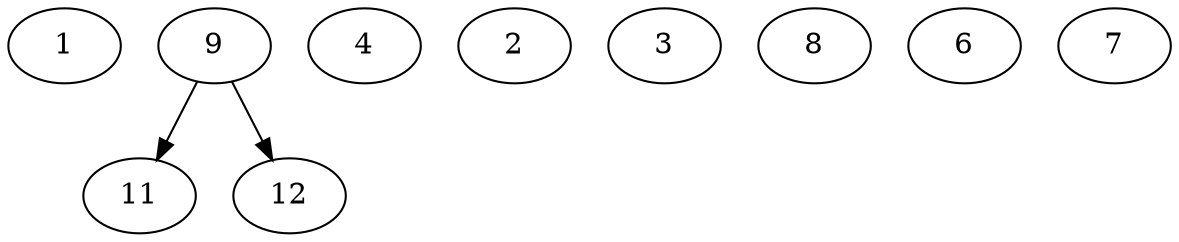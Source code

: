 // Automatically created by gv-interface v0.1.
// To be used by dot file.
// Report all Bugs to dilawar.in@gmail.com. Or you may like to kill few of them.

digraph diaG01
{
	subgraph subG1{
		// Node are the followings.
		1;
		9;
		4;
		2;
		3;
		8;
		6;
		7;
		11;
		12;
	// Here are our cute couples. 

		9 -> 11;
		9 -> 12;
	}
}
